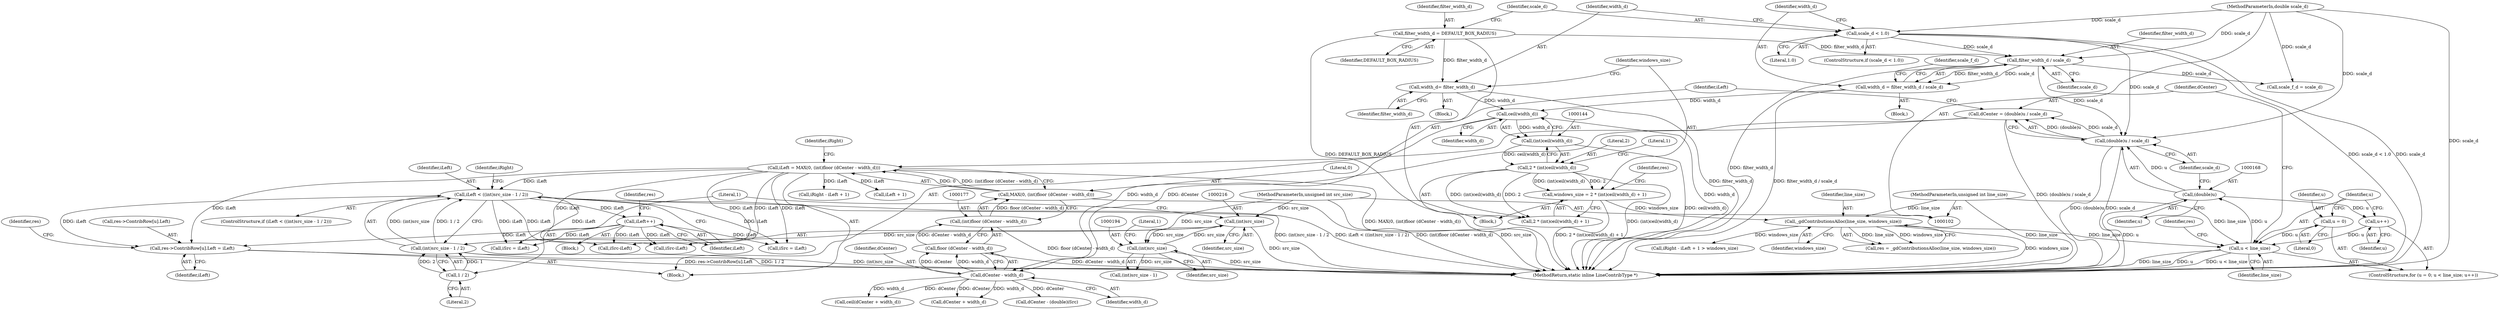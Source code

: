 digraph "0_libgd_7a1aac3343af85b4af4df5f8844946eaa27394ab?w=1@pointer" {
"1000228" [label="(Call,res->ContribRow[u].Left = iLeft)"];
"1000222" [label="(Call,iLeft++)"];
"1000212" [label="(Call,iLeft < ((int)src_size - 1 / 2))"];
"1000172" [label="(Call,iLeft = MAX(0, (int)floor (dCenter - width_d)))"];
"1000174" [label="(Call,MAX(0, (int)floor (dCenter - width_d)))"];
"1000176" [label="(Call,(int)floor (dCenter - width_d))"];
"1000178" [label="(Call,floor (dCenter - width_d))"];
"1000179" [label="(Call,dCenter - width_d)"];
"1000164" [label="(Call,dCenter = (double)u / scale_d)"];
"1000166" [label="(Call,(double)u / scale_d)"];
"1000167" [label="(Call,(double)u)"];
"1000157" [label="(Call,u < line_size)"];
"1000154" [label="(Call,u = 0)"];
"1000160" [label="(Call,u++)"];
"1000150" [label="(Call,_gdContributionsAlloc(line_size, windows_size))"];
"1000103" [label="(MethodParameterIn,unsigned int line_size)"];
"1000138" [label="(Call,windows_size = 2 * (int)ceil(width_d) + 1)"];
"1000141" [label="(Call,2 * (int)ceil(width_d))"];
"1000143" [label="(Call,(int)ceil(width_d))"];
"1000145" [label="(Call,ceil(width_d))"];
"1000125" [label="(Call,width_d = filter_width_d / scale_d)"];
"1000127" [label="(Call,filter_width_d / scale_d)"];
"1000114" [label="(Call,filter_width_d = DEFAULT_BOX_RADIUS)"];
"1000121" [label="(Call,scale_d < 1.0)"];
"1000105" [label="(MethodParameterIn,double scale_d)"];
"1000135" [label="(Call,width_d= filter_width_d)"];
"1000214" [label="(Call,(int)src_size - 1 / 2)"];
"1000215" [label="(Call,(int)src_size)"];
"1000193" [label="(Call,(int)src_size)"];
"1000104" [label="(MethodParameterIn,unsigned int src_size)"];
"1000218" [label="(Call,1 / 2)"];
"1000227" [label="(Identifier,iRight)"];
"1000204" [label="(Call,iRight - iLeft + 1)"];
"1000124" [label="(Block,)"];
"1000241" [label="(Identifier,res)"];
"1000275" [label="(Call,dCenter - (double)iSrc)"];
"1000137" [label="(Identifier,filter_width_d)"];
"1000134" [label="(Block,)"];
"1000203" [label="(Call,iRight - iLeft + 1 > windows_size)"];
"1000166" [label="(Call,(double)u / scale_d)"];
"1000129" [label="(Identifier,scale_d)"];
"1000127" [label="(Call,filter_width_d / scale_d)"];
"1000213" [label="(Identifier,iLeft)"];
"1000135" [label="(Call,width_d= filter_width_d)"];
"1000139" [label="(Identifier,windows_size)"];
"1000175" [label="(Literal,0)"];
"1000180" [label="(Identifier,dCenter)"];
"1000188" [label="(Call,ceil(dCenter + width_d))"];
"1000172" [label="(Call,iLeft = MAX(0, (int)floor (dCenter - width_d)))"];
"1000179" [label="(Call,dCenter - width_d)"];
"1000181" [label="(Identifier,width_d)"];
"1000222" [label="(Call,iLeft++)"];
"1000131" [label="(Identifier,scale_f_d)"];
"1000165" [label="(Identifier,dCenter)"];
"1000173" [label="(Identifier,iLeft)"];
"1000116" [label="(Identifier,DEFAULT_BOX_RADIUS)"];
"1000123" [label="(Literal,1.0)"];
"1000152" [label="(Identifier,windows_size)"];
"1000115" [label="(Identifier,filter_width_d)"];
"1000212" [label="(Call,iLeft < ((int)src_size - 1 / 2))"];
"1000159" [label="(Identifier,line_size)"];
"1000140" [label="(Call,2 * (int)ceil(width_d) + 1)"];
"1000120" [label="(ControlStructure,if (scale_d < 1.0))"];
"1000105" [label="(MethodParameterIn,double scale_d)"];
"1000162" [label="(Block,)"];
"1000217" [label="(Identifier,src_size)"];
"1000138" [label="(Call,windows_size = 2 * (int)ceil(width_d) + 1)"];
"1000157" [label="(Call,u < line_size)"];
"1000229" [label="(Call,res->ContribRow[u].Left)"];
"1000189" [label="(Call,dCenter + width_d)"];
"1000107" [label="(Block,)"];
"1000148" [label="(Call,res = _gdContributionsAlloc(line_size, windows_size))"];
"1000228" [label="(Call,res->ContribRow[u].Left = iLeft)"];
"1000153" [label="(ControlStructure,for (u = 0; u < line_size; u++))"];
"1000232" [label="(Identifier,res)"];
"1000154" [label="(Call,u = 0)"];
"1000104" [label="(MethodParameterIn,unsigned int src_size)"];
"1000151" [label="(Identifier,line_size)"];
"1000169" [label="(Identifier,u)"];
"1000143" [label="(Call,(int)ceil(width_d))"];
"1000161" [label="(Identifier,u)"];
"1000267" [label="(Call,iSrc-iLeft)"];
"1000114" [label="(Call,filter_width_d = DEFAULT_BOX_RADIUS)"];
"1000141" [label="(Call,2 * (int)ceil(width_d))"];
"1000184" [label="(Identifier,iRight)"];
"1000195" [label="(Identifier,src_size)"];
"1000155" [label="(Identifier,u)"];
"1000142" [label="(Literal,2)"];
"1000211" [label="(ControlStructure,if (iLeft < ((int)src_size - 1 / 2)))"];
"1000126" [label="(Identifier,width_d)"];
"1000318" [label="(Identifier,res)"];
"1000176" [label="(Call,(int)floor (dCenter - width_d))"];
"1000170" [label="(Identifier,scale_d)"];
"1000146" [label="(Identifier,width_d)"];
"1000121" [label="(Call,scale_d < 1.0)"];
"1000158" [label="(Identifier,u)"];
"1000196" [label="(Literal,1)"];
"1000149" [label="(Identifier,res)"];
"1000223" [label="(Identifier,iLeft)"];
"1000122" [label="(Identifier,scale_d)"];
"1000147" [label="(Literal,1)"];
"1000193" [label="(Call,(int)src_size)"];
"1000192" [label="(Call,(int)src_size - 1)"];
"1000156" [label="(Literal,0)"];
"1000128" [label="(Identifier,filter_width_d)"];
"1000220" [label="(Literal,2)"];
"1000150" [label="(Call,_gdContributionsAlloc(line_size, windows_size))"];
"1000313" [label="(Call,iSrc-iLeft)"];
"1000218" [label="(Call,1 / 2)"];
"1000295" [label="(Call,iSrc = iLeft)"];
"1000125" [label="(Call,width_d = filter_width_d / scale_d)"];
"1000247" [label="(Call,iSrc = iLeft)"];
"1000164" [label="(Call,dCenter = (double)u / scale_d)"];
"1000174" [label="(Call,MAX(0, (int)floor (dCenter - width_d)))"];
"1000219" [label="(Literal,1)"];
"1000145" [label="(Call,ceil(width_d))"];
"1000214" [label="(Call,(int)src_size - 1 / 2)"];
"1000178" [label="(Call,floor (dCenter - width_d))"];
"1000130" [label="(Call,scale_f_d = scale_d)"];
"1000236" [label="(Identifier,iLeft)"];
"1000103" [label="(MethodParameterIn,unsigned int line_size)"];
"1000221" [label="(Block,)"];
"1000215" [label="(Call,(int)src_size)"];
"1000206" [label="(Call,iLeft + 1)"];
"1000319" [label="(MethodReturn,static inline LineContribType *)"];
"1000160" [label="(Call,u++)"];
"1000167" [label="(Call,(double)u)"];
"1000136" [label="(Identifier,width_d)"];
"1000228" -> "1000162"  [label="AST: "];
"1000228" -> "1000236"  [label="CFG: "];
"1000229" -> "1000228"  [label="AST: "];
"1000236" -> "1000228"  [label="AST: "];
"1000241" -> "1000228"  [label="CFG: "];
"1000228" -> "1000319"  [label="DDG: res->ContribRow[u].Left"];
"1000222" -> "1000228"  [label="DDG: iLeft"];
"1000212" -> "1000228"  [label="DDG: iLeft"];
"1000172" -> "1000228"  [label="DDG: iLeft"];
"1000222" -> "1000221"  [label="AST: "];
"1000222" -> "1000223"  [label="CFG: "];
"1000223" -> "1000222"  [label="AST: "];
"1000232" -> "1000222"  [label="CFG: "];
"1000212" -> "1000222"  [label="DDG: iLeft"];
"1000222" -> "1000247"  [label="DDG: iLeft"];
"1000222" -> "1000267"  [label="DDG: iLeft"];
"1000222" -> "1000295"  [label="DDG: iLeft"];
"1000222" -> "1000313"  [label="DDG: iLeft"];
"1000212" -> "1000211"  [label="AST: "];
"1000212" -> "1000214"  [label="CFG: "];
"1000213" -> "1000212"  [label="AST: "];
"1000214" -> "1000212"  [label="AST: "];
"1000223" -> "1000212"  [label="CFG: "];
"1000227" -> "1000212"  [label="CFG: "];
"1000212" -> "1000319"  [label="DDG: (int)src_size - 1 / 2"];
"1000212" -> "1000319"  [label="DDG: iLeft < ((int)src_size - 1 / 2)"];
"1000172" -> "1000212"  [label="DDG: iLeft"];
"1000214" -> "1000212"  [label="DDG: (int)src_size"];
"1000214" -> "1000212"  [label="DDG: 1 / 2"];
"1000212" -> "1000247"  [label="DDG: iLeft"];
"1000212" -> "1000267"  [label="DDG: iLeft"];
"1000212" -> "1000295"  [label="DDG: iLeft"];
"1000212" -> "1000313"  [label="DDG: iLeft"];
"1000172" -> "1000162"  [label="AST: "];
"1000172" -> "1000174"  [label="CFG: "];
"1000173" -> "1000172"  [label="AST: "];
"1000174" -> "1000172"  [label="AST: "];
"1000184" -> "1000172"  [label="CFG: "];
"1000172" -> "1000319"  [label="DDG: MAX(0, (int)floor (dCenter - width_d))"];
"1000174" -> "1000172"  [label="DDG: 0"];
"1000174" -> "1000172"  [label="DDG: (int)floor (dCenter - width_d)"];
"1000172" -> "1000204"  [label="DDG: iLeft"];
"1000172" -> "1000206"  [label="DDG: iLeft"];
"1000172" -> "1000247"  [label="DDG: iLeft"];
"1000172" -> "1000267"  [label="DDG: iLeft"];
"1000172" -> "1000295"  [label="DDG: iLeft"];
"1000172" -> "1000313"  [label="DDG: iLeft"];
"1000174" -> "1000176"  [label="CFG: "];
"1000175" -> "1000174"  [label="AST: "];
"1000176" -> "1000174"  [label="AST: "];
"1000174" -> "1000319"  [label="DDG: (int)floor (dCenter - width_d)"];
"1000176" -> "1000174"  [label="DDG: floor (dCenter - width_d)"];
"1000176" -> "1000178"  [label="CFG: "];
"1000177" -> "1000176"  [label="AST: "];
"1000178" -> "1000176"  [label="AST: "];
"1000176" -> "1000319"  [label="DDG: floor (dCenter - width_d)"];
"1000178" -> "1000176"  [label="DDG: dCenter - width_d"];
"1000178" -> "1000179"  [label="CFG: "];
"1000179" -> "1000178"  [label="AST: "];
"1000178" -> "1000319"  [label="DDG: dCenter - width_d"];
"1000179" -> "1000178"  [label="DDG: dCenter"];
"1000179" -> "1000178"  [label="DDG: width_d"];
"1000179" -> "1000181"  [label="CFG: "];
"1000180" -> "1000179"  [label="AST: "];
"1000181" -> "1000179"  [label="AST: "];
"1000164" -> "1000179"  [label="DDG: dCenter"];
"1000145" -> "1000179"  [label="DDG: width_d"];
"1000179" -> "1000188"  [label="DDG: dCenter"];
"1000179" -> "1000188"  [label="DDG: width_d"];
"1000179" -> "1000189"  [label="DDG: dCenter"];
"1000179" -> "1000189"  [label="DDG: width_d"];
"1000179" -> "1000275"  [label="DDG: dCenter"];
"1000164" -> "1000162"  [label="AST: "];
"1000164" -> "1000166"  [label="CFG: "];
"1000165" -> "1000164"  [label="AST: "];
"1000166" -> "1000164"  [label="AST: "];
"1000173" -> "1000164"  [label="CFG: "];
"1000164" -> "1000319"  [label="DDG: (double)u / scale_d"];
"1000166" -> "1000164"  [label="DDG: (double)u"];
"1000166" -> "1000164"  [label="DDG: scale_d"];
"1000166" -> "1000170"  [label="CFG: "];
"1000167" -> "1000166"  [label="AST: "];
"1000170" -> "1000166"  [label="AST: "];
"1000166" -> "1000319"  [label="DDG: (double)u"];
"1000166" -> "1000319"  [label="DDG: scale_d"];
"1000167" -> "1000166"  [label="DDG: u"];
"1000121" -> "1000166"  [label="DDG: scale_d"];
"1000105" -> "1000166"  [label="DDG: scale_d"];
"1000127" -> "1000166"  [label="DDG: scale_d"];
"1000167" -> "1000169"  [label="CFG: "];
"1000168" -> "1000167"  [label="AST: "];
"1000169" -> "1000167"  [label="AST: "];
"1000170" -> "1000167"  [label="CFG: "];
"1000167" -> "1000319"  [label="DDG: u"];
"1000167" -> "1000160"  [label="DDG: u"];
"1000157" -> "1000167"  [label="DDG: u"];
"1000157" -> "1000153"  [label="AST: "];
"1000157" -> "1000159"  [label="CFG: "];
"1000158" -> "1000157"  [label="AST: "];
"1000159" -> "1000157"  [label="AST: "];
"1000165" -> "1000157"  [label="CFG: "];
"1000318" -> "1000157"  [label="CFG: "];
"1000157" -> "1000319"  [label="DDG: u < line_size"];
"1000157" -> "1000319"  [label="DDG: line_size"];
"1000157" -> "1000319"  [label="DDG: u"];
"1000154" -> "1000157"  [label="DDG: u"];
"1000160" -> "1000157"  [label="DDG: u"];
"1000150" -> "1000157"  [label="DDG: line_size"];
"1000103" -> "1000157"  [label="DDG: line_size"];
"1000154" -> "1000153"  [label="AST: "];
"1000154" -> "1000156"  [label="CFG: "];
"1000155" -> "1000154"  [label="AST: "];
"1000156" -> "1000154"  [label="AST: "];
"1000158" -> "1000154"  [label="CFG: "];
"1000160" -> "1000153"  [label="AST: "];
"1000160" -> "1000161"  [label="CFG: "];
"1000161" -> "1000160"  [label="AST: "];
"1000158" -> "1000160"  [label="CFG: "];
"1000150" -> "1000148"  [label="AST: "];
"1000150" -> "1000152"  [label="CFG: "];
"1000151" -> "1000150"  [label="AST: "];
"1000152" -> "1000150"  [label="AST: "];
"1000148" -> "1000150"  [label="CFG: "];
"1000150" -> "1000319"  [label="DDG: windows_size"];
"1000150" -> "1000148"  [label="DDG: line_size"];
"1000150" -> "1000148"  [label="DDG: windows_size"];
"1000103" -> "1000150"  [label="DDG: line_size"];
"1000138" -> "1000150"  [label="DDG: windows_size"];
"1000150" -> "1000203"  [label="DDG: windows_size"];
"1000103" -> "1000102"  [label="AST: "];
"1000103" -> "1000319"  [label="DDG: line_size"];
"1000138" -> "1000107"  [label="AST: "];
"1000138" -> "1000140"  [label="CFG: "];
"1000139" -> "1000138"  [label="AST: "];
"1000140" -> "1000138"  [label="AST: "];
"1000149" -> "1000138"  [label="CFG: "];
"1000138" -> "1000319"  [label="DDG: 2 * (int)ceil(width_d) + 1"];
"1000141" -> "1000138"  [label="DDG: 2"];
"1000141" -> "1000138"  [label="DDG: (int)ceil(width_d)"];
"1000141" -> "1000140"  [label="AST: "];
"1000141" -> "1000143"  [label="CFG: "];
"1000142" -> "1000141"  [label="AST: "];
"1000143" -> "1000141"  [label="AST: "];
"1000147" -> "1000141"  [label="CFG: "];
"1000141" -> "1000319"  [label="DDG: (int)ceil(width_d)"];
"1000141" -> "1000140"  [label="DDG: 2"];
"1000141" -> "1000140"  [label="DDG: (int)ceil(width_d)"];
"1000143" -> "1000141"  [label="DDG: ceil(width_d)"];
"1000143" -> "1000145"  [label="CFG: "];
"1000144" -> "1000143"  [label="AST: "];
"1000145" -> "1000143"  [label="AST: "];
"1000143" -> "1000319"  [label="DDG: ceil(width_d)"];
"1000145" -> "1000143"  [label="DDG: width_d"];
"1000145" -> "1000146"  [label="CFG: "];
"1000146" -> "1000145"  [label="AST: "];
"1000145" -> "1000319"  [label="DDG: width_d"];
"1000125" -> "1000145"  [label="DDG: width_d"];
"1000135" -> "1000145"  [label="DDG: width_d"];
"1000125" -> "1000124"  [label="AST: "];
"1000125" -> "1000127"  [label="CFG: "];
"1000126" -> "1000125"  [label="AST: "];
"1000127" -> "1000125"  [label="AST: "];
"1000131" -> "1000125"  [label="CFG: "];
"1000125" -> "1000319"  [label="DDG: filter_width_d / scale_d"];
"1000127" -> "1000125"  [label="DDG: filter_width_d"];
"1000127" -> "1000125"  [label="DDG: scale_d"];
"1000127" -> "1000129"  [label="CFG: "];
"1000128" -> "1000127"  [label="AST: "];
"1000129" -> "1000127"  [label="AST: "];
"1000127" -> "1000319"  [label="DDG: filter_width_d"];
"1000114" -> "1000127"  [label="DDG: filter_width_d"];
"1000121" -> "1000127"  [label="DDG: scale_d"];
"1000105" -> "1000127"  [label="DDG: scale_d"];
"1000127" -> "1000130"  [label="DDG: scale_d"];
"1000114" -> "1000107"  [label="AST: "];
"1000114" -> "1000116"  [label="CFG: "];
"1000115" -> "1000114"  [label="AST: "];
"1000116" -> "1000114"  [label="AST: "];
"1000122" -> "1000114"  [label="CFG: "];
"1000114" -> "1000319"  [label="DDG: DEFAULT_BOX_RADIUS"];
"1000114" -> "1000135"  [label="DDG: filter_width_d"];
"1000121" -> "1000120"  [label="AST: "];
"1000121" -> "1000123"  [label="CFG: "];
"1000122" -> "1000121"  [label="AST: "];
"1000123" -> "1000121"  [label="AST: "];
"1000126" -> "1000121"  [label="CFG: "];
"1000136" -> "1000121"  [label="CFG: "];
"1000121" -> "1000319"  [label="DDG: scale_d < 1.0"];
"1000121" -> "1000319"  [label="DDG: scale_d"];
"1000105" -> "1000121"  [label="DDG: scale_d"];
"1000105" -> "1000102"  [label="AST: "];
"1000105" -> "1000319"  [label="DDG: scale_d"];
"1000105" -> "1000130"  [label="DDG: scale_d"];
"1000135" -> "1000134"  [label="AST: "];
"1000135" -> "1000137"  [label="CFG: "];
"1000136" -> "1000135"  [label="AST: "];
"1000137" -> "1000135"  [label="AST: "];
"1000139" -> "1000135"  [label="CFG: "];
"1000135" -> "1000319"  [label="DDG: filter_width_d"];
"1000214" -> "1000218"  [label="CFG: "];
"1000215" -> "1000214"  [label="AST: "];
"1000218" -> "1000214"  [label="AST: "];
"1000214" -> "1000319"  [label="DDG: 1 / 2"];
"1000214" -> "1000319"  [label="DDG: (int)src_size"];
"1000215" -> "1000214"  [label="DDG: src_size"];
"1000218" -> "1000214"  [label="DDG: 1"];
"1000218" -> "1000214"  [label="DDG: 2"];
"1000215" -> "1000217"  [label="CFG: "];
"1000216" -> "1000215"  [label="AST: "];
"1000217" -> "1000215"  [label="AST: "];
"1000219" -> "1000215"  [label="CFG: "];
"1000215" -> "1000319"  [label="DDG: src_size"];
"1000215" -> "1000193"  [label="DDG: src_size"];
"1000193" -> "1000215"  [label="DDG: src_size"];
"1000104" -> "1000215"  [label="DDG: src_size"];
"1000193" -> "1000192"  [label="AST: "];
"1000193" -> "1000195"  [label="CFG: "];
"1000194" -> "1000193"  [label="AST: "];
"1000195" -> "1000193"  [label="AST: "];
"1000196" -> "1000193"  [label="CFG: "];
"1000193" -> "1000319"  [label="DDG: src_size"];
"1000193" -> "1000192"  [label="DDG: src_size"];
"1000104" -> "1000193"  [label="DDG: src_size"];
"1000104" -> "1000102"  [label="AST: "];
"1000104" -> "1000319"  [label="DDG: src_size"];
"1000218" -> "1000220"  [label="CFG: "];
"1000219" -> "1000218"  [label="AST: "];
"1000220" -> "1000218"  [label="AST: "];
}

